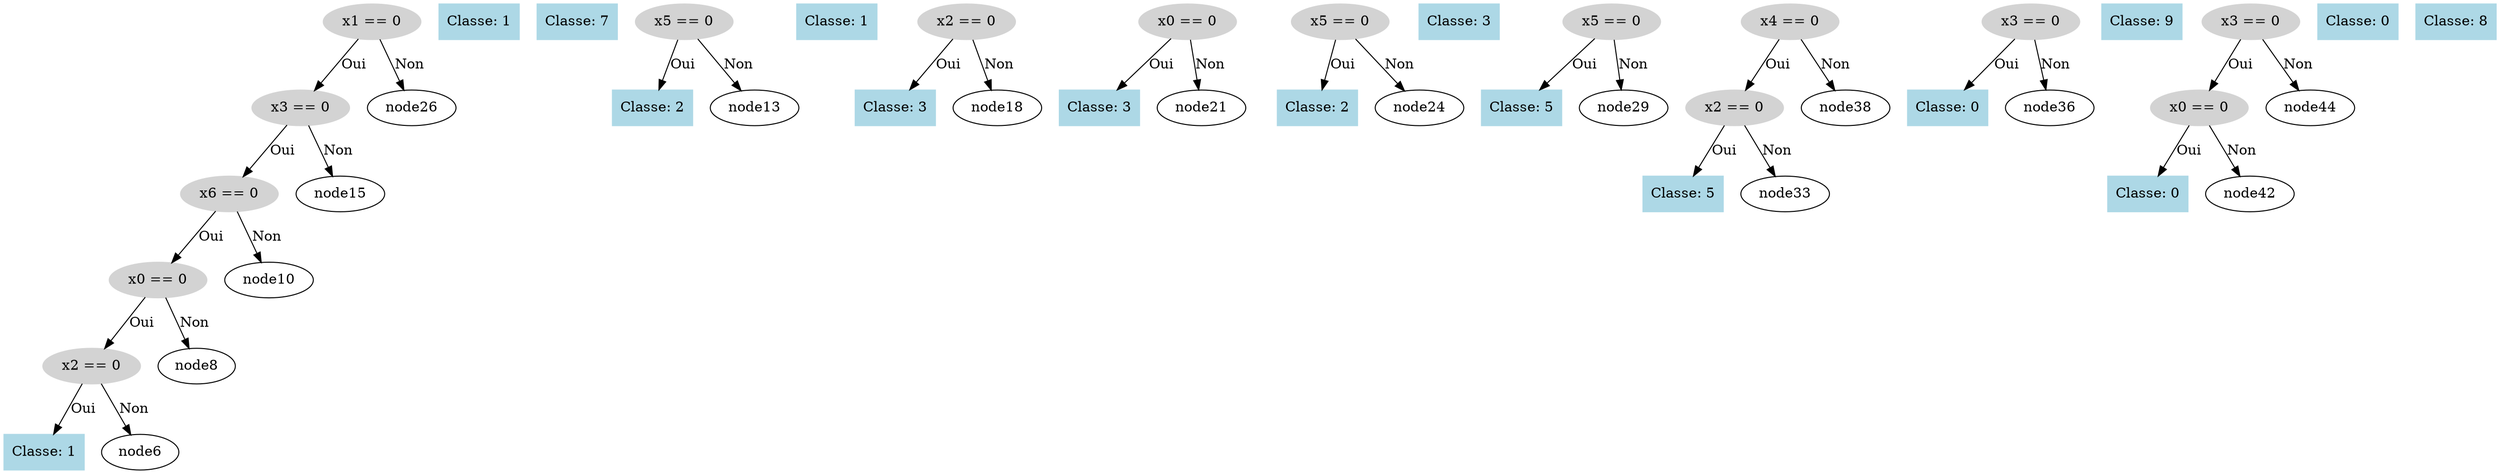 digraph DecisionTree {
  node0 [label="x1 == 0", shape=ellipse, style=filled, color=lightgray];
  node0 -> node1 [label="Oui"];
  node1 [label="x3 == 0", shape=ellipse, style=filled, color=lightgray];
  node1 -> node2 [label="Oui"];
  node2 [label="x6 == 0", shape=ellipse, style=filled, color=lightgray];
  node2 -> node3 [label="Oui"];
  node3 [label="x0 == 0", shape=ellipse, style=filled, color=lightgray];
  node3 -> node4 [label="Oui"];
  node4 [label="x2 == 0", shape=ellipse, style=filled, color=lightgray];
  node4 -> node5 [label="Oui"];
  node5 [label="Classe: 1", shape=box, style=filled, color=lightblue];
  node4 -> node6 [label="Non"];
  node7 [label="Classe: 1", shape=box, style=filled, color=lightblue];
  node3 -> node8 [label="Non"];
  node9 [label="Classe: 7", shape=box, style=filled, color=lightblue];
  node2 -> node10 [label="Non"];
  node11 [label="x5 == 0", shape=ellipse, style=filled, color=lightgray];
  node11 -> node12 [label="Oui"];
  node12 [label="Classe: 2", shape=box, style=filled, color=lightblue];
  node11 -> node13 [label="Non"];
  node14 [label="Classe: 1", shape=box, style=filled, color=lightblue];
  node1 -> node15 [label="Non"];
  node16 [label="x2 == 0", shape=ellipse, style=filled, color=lightgray];
  node16 -> node17 [label="Oui"];
  node17 [label="Classe: 3", shape=box, style=filled, color=lightblue];
  node16 -> node18 [label="Non"];
  node19 [label="x0 == 0", shape=ellipse, style=filled, color=lightgray];
  node19 -> node20 [label="Oui"];
  node20 [label="Classe: 3", shape=box, style=filled, color=lightblue];
  node19 -> node21 [label="Non"];
  node22 [label="x5 == 0", shape=ellipse, style=filled, color=lightgray];
  node22 -> node23 [label="Oui"];
  node23 [label="Classe: 2", shape=box, style=filled, color=lightblue];
  node22 -> node24 [label="Non"];
  node25 [label="Classe: 3", shape=box, style=filled, color=lightblue];
  node0 -> node26 [label="Non"];
  node27 [label="x5 == 0", shape=ellipse, style=filled, color=lightgray];
  node27 -> node28 [label="Oui"];
  node28 [label="Classe: 5", shape=box, style=filled, color=lightblue];
  node27 -> node29 [label="Non"];
  node30 [label="x4 == 0", shape=ellipse, style=filled, color=lightgray];
  node30 -> node31 [label="Oui"];
  node31 [label="x2 == 0", shape=ellipse, style=filled, color=lightgray];
  node31 -> node32 [label="Oui"];
  node32 [label="Classe: 5", shape=box, style=filled, color=lightblue];
  node31 -> node33 [label="Non"];
  node34 [label="x3 == 0", shape=ellipse, style=filled, color=lightgray];
  node34 -> node35 [label="Oui"];
  node35 [label="Classe: 0", shape=box, style=filled, color=lightblue];
  node34 -> node36 [label="Non"];
  node37 [label="Classe: 9", shape=box, style=filled, color=lightblue];
  node30 -> node38 [label="Non"];
  node39 [label="x3 == 0", shape=ellipse, style=filled, color=lightgray];
  node39 -> node40 [label="Oui"];
  node40 [label="x0 == 0", shape=ellipse, style=filled, color=lightgray];
  node40 -> node41 [label="Oui"];
  node41 [label="Classe: 0", shape=box, style=filled, color=lightblue];
  node40 -> node42 [label="Non"];
  node43 [label="Classe: 0", shape=box, style=filled, color=lightblue];
  node39 -> node44 [label="Non"];
  node45 [label="Classe: 8", shape=box, style=filled, color=lightblue];
}
